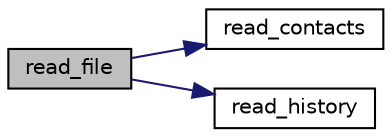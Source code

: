 digraph "read_file"
{
  edge [fontname="Helvetica",fontsize="10",labelfontname="Helvetica",labelfontsize="10"];
  node [fontname="Helvetica",fontsize="10",shape=record];
  rankdir="LR";
  Node2 [label="read_file",height=0.2,width=0.4,color="black", fillcolor="grey75", style="filled", fontcolor="black"];
  Node2 -> Node3 [color="midnightblue",fontsize="10",style="solid",fontname="Helvetica"];
  Node3 [label="read_contacts",height=0.2,width=0.4,color="black", fillcolor="white", style="filled",URL="$files_8c.html#a8b7a234fec98086041631e4cbd8f36fa",tooltip="funkcja czytająca kontakty z pliku i alokująca na nie pamięć "];
  Node2 -> Node4 [color="midnightblue",fontsize="10",style="solid",fontname="Helvetica"];
  Node4 [label="read_history",height=0.2,width=0.4,color="black", fillcolor="white", style="filled",URL="$files_8c.html#a22dafcc0dadc4fd86ea6d1585fcf58f1",tooltip="funkcja wczytująca historię i alokująca pamięć na listę operacji "];
}
